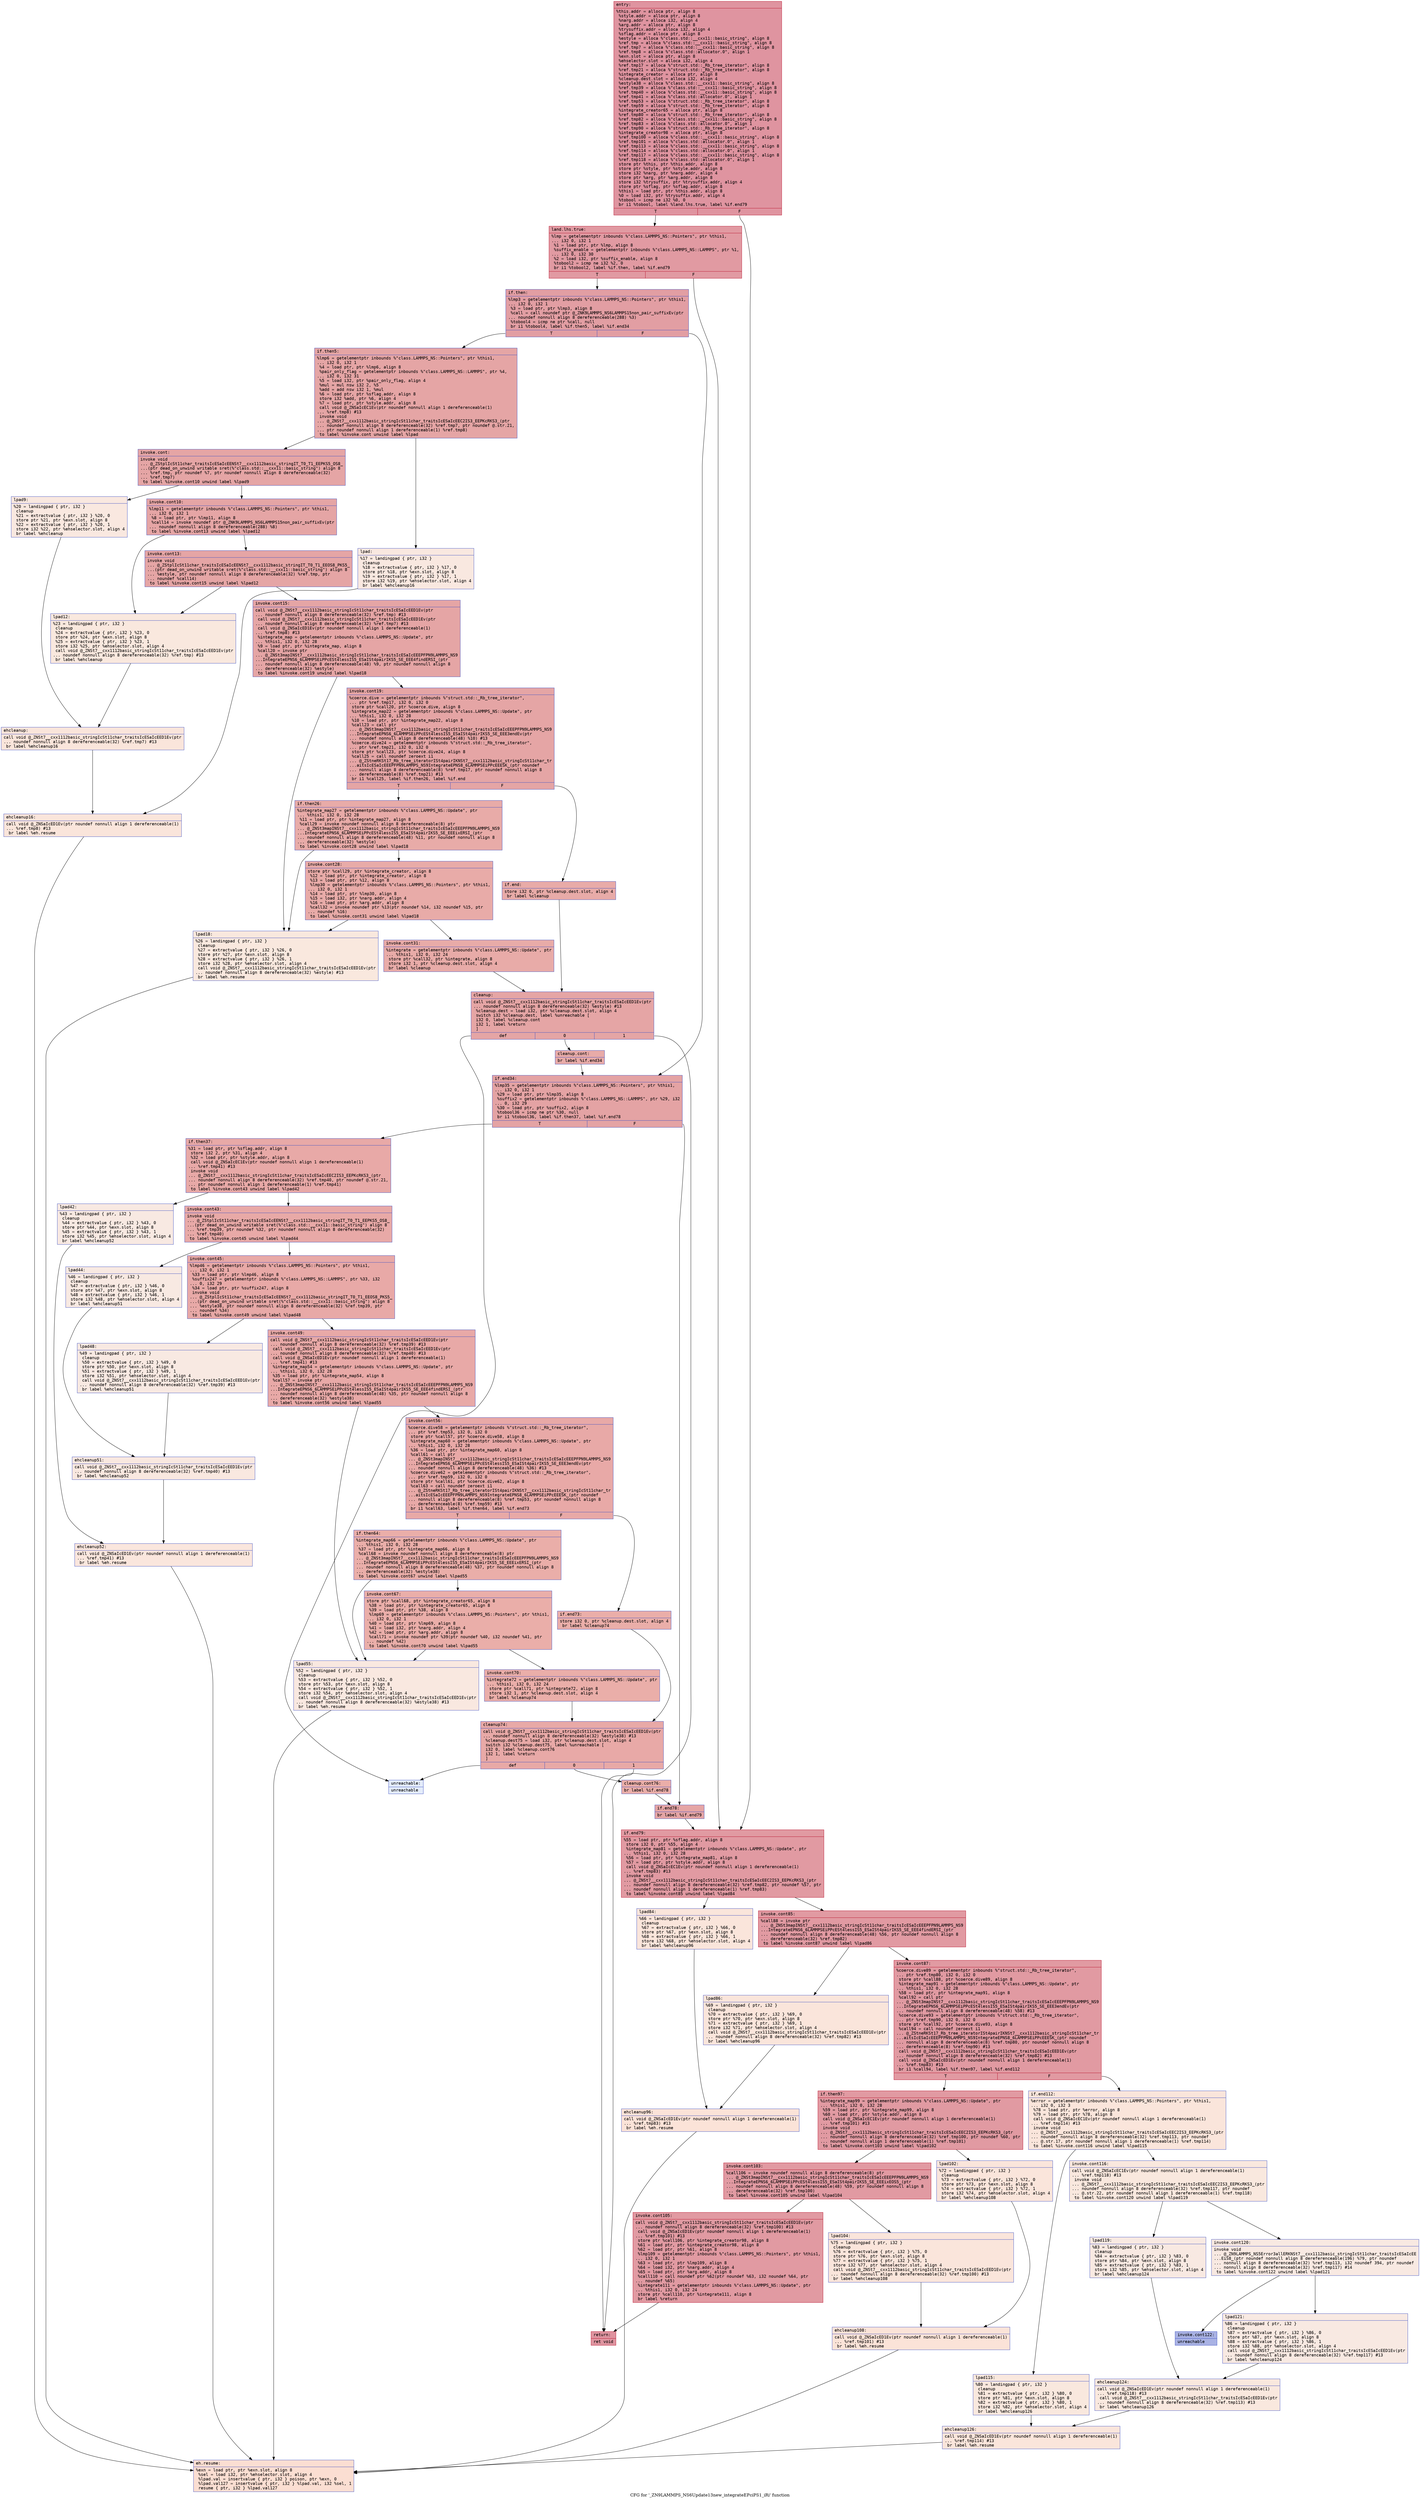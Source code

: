 digraph "CFG for '_ZN9LAMMPS_NS6Update13new_integrateEPciPS1_iRi' function" {
	label="CFG for '_ZN9LAMMPS_NS6Update13new_integrateEPciPS1_iRi' function";

	Node0x55ee2713b650 [shape=record,color="#b70d28ff", style=filled, fillcolor="#b70d2870" fontname="Courier",label="{entry:\l|  %this.addr = alloca ptr, align 8\l  %style.addr = alloca ptr, align 8\l  %narg.addr = alloca i32, align 4\l  %arg.addr = alloca ptr, align 8\l  %trysuffix.addr = alloca i32, align 4\l  %sflag.addr = alloca ptr, align 8\l  %estyle = alloca %\"class.std::__cxx11::basic_string\", align 8\l  %ref.tmp = alloca %\"class.std::__cxx11::basic_string\", align 8\l  %ref.tmp7 = alloca %\"class.std::__cxx11::basic_string\", align 8\l  %ref.tmp8 = alloca %\"class.std::allocator.0\", align 1\l  %exn.slot = alloca ptr, align 8\l  %ehselector.slot = alloca i32, align 4\l  %ref.tmp17 = alloca %\"struct.std::_Rb_tree_iterator\", align 8\l  %ref.tmp21 = alloca %\"struct.std::_Rb_tree_iterator\", align 8\l  %integrate_creator = alloca ptr, align 8\l  %cleanup.dest.slot = alloca i32, align 4\l  %estyle38 = alloca %\"class.std::__cxx11::basic_string\", align 8\l  %ref.tmp39 = alloca %\"class.std::__cxx11::basic_string\", align 8\l  %ref.tmp40 = alloca %\"class.std::__cxx11::basic_string\", align 8\l  %ref.tmp41 = alloca %\"class.std::allocator.0\", align 1\l  %ref.tmp53 = alloca %\"struct.std::_Rb_tree_iterator\", align 8\l  %ref.tmp59 = alloca %\"struct.std::_Rb_tree_iterator\", align 8\l  %integrate_creator65 = alloca ptr, align 8\l  %ref.tmp80 = alloca %\"struct.std::_Rb_tree_iterator\", align 8\l  %ref.tmp82 = alloca %\"class.std::__cxx11::basic_string\", align 8\l  %ref.tmp83 = alloca %\"class.std::allocator.0\", align 1\l  %ref.tmp90 = alloca %\"struct.std::_Rb_tree_iterator\", align 8\l  %integrate_creator98 = alloca ptr, align 8\l  %ref.tmp100 = alloca %\"class.std::__cxx11::basic_string\", align 8\l  %ref.tmp101 = alloca %\"class.std::allocator.0\", align 1\l  %ref.tmp113 = alloca %\"class.std::__cxx11::basic_string\", align 8\l  %ref.tmp114 = alloca %\"class.std::allocator.0\", align 1\l  %ref.tmp117 = alloca %\"class.std::__cxx11::basic_string\", align 8\l  %ref.tmp118 = alloca %\"class.std::allocator.0\", align 1\l  store ptr %this, ptr %this.addr, align 8\l  store ptr %style, ptr %style.addr, align 8\l  store i32 %narg, ptr %narg.addr, align 4\l  store ptr %arg, ptr %arg.addr, align 8\l  store i32 %trysuffix, ptr %trysuffix.addr, align 4\l  store ptr %sflag, ptr %sflag.addr, align 8\l  %this1 = load ptr, ptr %this.addr, align 8\l  %0 = load i32, ptr %trysuffix.addr, align 4\l  %tobool = icmp ne i32 %0, 0\l  br i1 %tobool, label %land.lhs.true, label %if.end79\l|{<s0>T|<s1>F}}"];
	Node0x55ee2713b650:s0 -> Node0x55ee2713d9e0[tooltip="entry -> land.lhs.true\nProbability 62.50%" ];
	Node0x55ee2713b650:s1 -> Node0x55ee2713da60[tooltip="entry -> if.end79\nProbability 37.50%" ];
	Node0x55ee2713d9e0 [shape=record,color="#b70d28ff", style=filled, fillcolor="#bb1b2c70" fontname="Courier",label="{land.lhs.true:\l|  %lmp = getelementptr inbounds %\"class.LAMMPS_NS::Pointers\", ptr %this1,\l... i32 0, i32 1\l  %1 = load ptr, ptr %lmp, align 8\l  %suffix_enable = getelementptr inbounds %\"class.LAMMPS_NS::LAMMPS\", ptr %1,\l... i32 0, i32 30\l  %2 = load i32, ptr %suffix_enable, align 8\l  %tobool2 = icmp ne i32 %2, 0\l  br i1 %tobool2, label %if.then, label %if.end79\l|{<s0>T|<s1>F}}"];
	Node0x55ee2713d9e0:s0 -> Node0x55ee2713df10[tooltip="land.lhs.true -> if.then\nProbability 62.50%" ];
	Node0x55ee2713d9e0:s1 -> Node0x55ee2713da60[tooltip="land.lhs.true -> if.end79\nProbability 37.50%" ];
	Node0x55ee2713df10 [shape=record,color="#3d50c3ff", style=filled, fillcolor="#be242e70" fontname="Courier",label="{if.then:\l|  %lmp3 = getelementptr inbounds %\"class.LAMMPS_NS::Pointers\", ptr %this1,\l... i32 0, i32 1\l  %3 = load ptr, ptr %lmp3, align 8\l  %call = call noundef ptr @_ZNK9LAMMPS_NS6LAMMPS15non_pair_suffixEv(ptr\l... noundef nonnull align 8 dereferenceable(288) %3)\l  %tobool4 = icmp ne ptr %call, null\l  br i1 %tobool4, label %if.then5, label %if.end34\l|{<s0>T|<s1>F}}"];
	Node0x55ee2713df10:s0 -> Node0x55ee270fe9d0[tooltip="if.then -> if.then5\nProbability 62.50%" ];
	Node0x55ee2713df10:s1 -> Node0x55ee270f4f70[tooltip="if.then -> if.end34\nProbability 37.50%" ];
	Node0x55ee270fe9d0 [shape=record,color="#3d50c3ff", style=filled, fillcolor="#c5333470" fontname="Courier",label="{if.then5:\l|  %lmp6 = getelementptr inbounds %\"class.LAMMPS_NS::Pointers\", ptr %this1,\l... i32 0, i32 1\l  %4 = load ptr, ptr %lmp6, align 8\l  %pair_only_flag = getelementptr inbounds %\"class.LAMMPS_NS::LAMMPS\", ptr %4,\l... i32 0, i32 31\l  %5 = load i32, ptr %pair_only_flag, align 4\l  %mul = mul nsw i32 2, %5\l  %add = add nsw i32 1, %mul\l  %6 = load ptr, ptr %sflag.addr, align 8\l  store i32 %add, ptr %6, align 4\l  %7 = load ptr, ptr %style.addr, align 8\l  call void @_ZNSaIcEC1Ev(ptr noundef nonnull align 1 dereferenceable(1)\l... %ref.tmp8) #13\l  invoke void\l... @_ZNSt7__cxx1112basic_stringIcSt11char_traitsIcESaIcEEC2IS3_EEPKcRKS3_(ptr\l... noundef nonnull align 8 dereferenceable(32) %ref.tmp7, ptr noundef @.str.21,\l... ptr noundef nonnull align 1 dereferenceable(1) %ref.tmp8)\l          to label %invoke.cont unwind label %lpad\l}"];
	Node0x55ee270fe9d0 -> Node0x55ee2713ee40[tooltip="if.then5 -> invoke.cont\nProbability 100.00%" ];
	Node0x55ee270fe9d0 -> Node0x55ee2713eec0[tooltip="if.then5 -> lpad\nProbability 0.00%" ];
	Node0x55ee2713ee40 [shape=record,color="#3d50c3ff", style=filled, fillcolor="#c5333470" fontname="Courier",label="{invoke.cont:\l|  invoke void\l... @_ZStplIcSt11char_traitsIcESaIcEENSt7__cxx1112basic_stringIT_T0_T1_EEPKS5_OS8_\l...(ptr dead_on_unwind writable sret(%\"class.std::__cxx11::basic_string\") align 8\l... %ref.tmp, ptr noundef %7, ptr noundef nonnull align 8 dereferenceable(32)\l... %ref.tmp7)\l          to label %invoke.cont10 unwind label %lpad9\l}"];
	Node0x55ee2713ee40 -> Node0x55ee2713edf0[tooltip="invoke.cont -> invoke.cont10\nProbability 100.00%" ];
	Node0x55ee2713ee40 -> Node0x55ee2713f1b0[tooltip="invoke.cont -> lpad9\nProbability 0.00%" ];
	Node0x55ee2713edf0 [shape=record,color="#3d50c3ff", style=filled, fillcolor="#c5333470" fontname="Courier",label="{invoke.cont10:\l|  %lmp11 = getelementptr inbounds %\"class.LAMMPS_NS::Pointers\", ptr %this1,\l... i32 0, i32 1\l  %8 = load ptr, ptr %lmp11, align 8\l  %call14 = invoke noundef ptr @_ZNK9LAMMPS_NS6LAMMPS15non_pair_suffixEv(ptr\l... noundef nonnull align 8 dereferenceable(288) %8)\l          to label %invoke.cont13 unwind label %lpad12\l}"];
	Node0x55ee2713edf0 -> Node0x55ee2713f6a0[tooltip="invoke.cont10 -> invoke.cont13\nProbability 100.00%" ];
	Node0x55ee2713edf0 -> Node0x55ee2713f6f0[tooltip="invoke.cont10 -> lpad12\nProbability 0.00%" ];
	Node0x55ee2713f6a0 [shape=record,color="#3d50c3ff", style=filled, fillcolor="#c5333470" fontname="Courier",label="{invoke.cont13:\l|  invoke void\l... @_ZStplIcSt11char_traitsIcESaIcEENSt7__cxx1112basic_stringIT_T0_T1_EEOS8_PKS5_\l...(ptr dead_on_unwind writable sret(%\"class.std::__cxx11::basic_string\") align 8\l... %estyle, ptr noundef nonnull align 8 dereferenceable(32) %ref.tmp, ptr\l... noundef %call14)\l          to label %invoke.cont15 unwind label %lpad12\l}"];
	Node0x55ee2713f6a0 -> Node0x55ee2713f7b0[tooltip="invoke.cont13 -> invoke.cont15\nProbability 100.00%" ];
	Node0x55ee2713f6a0 -> Node0x55ee2713f6f0[tooltip="invoke.cont13 -> lpad12\nProbability 0.00%" ];
	Node0x55ee2713f7b0 [shape=record,color="#3d50c3ff", style=filled, fillcolor="#c5333470" fontname="Courier",label="{invoke.cont15:\l|  call void @_ZNSt7__cxx1112basic_stringIcSt11char_traitsIcESaIcEED1Ev(ptr\l... noundef nonnull align 8 dereferenceable(32) %ref.tmp) #13\l  call void @_ZNSt7__cxx1112basic_stringIcSt11char_traitsIcESaIcEED1Ev(ptr\l... noundef nonnull align 8 dereferenceable(32) %ref.tmp7) #13\l  call void @_ZNSaIcED1Ev(ptr noundef nonnull align 1 dereferenceable(1)\l... %ref.tmp8) #13\l  %integrate_map = getelementptr inbounds %\"class.LAMMPS_NS::Update\", ptr\l... %this1, i32 0, i32 28\l  %9 = load ptr, ptr %integrate_map, align 8\l  %call20 = invoke ptr\l... @_ZNSt3mapINSt7__cxx1112basic_stringIcSt11char_traitsIcESaIcEEEPFPN9LAMMPS_NS9\l...IntegrateEPNS6_6LAMMPSEiPPcESt4lessIS5_ESaISt4pairIKS5_SE_EEE4findERSI_(ptr\l... noundef nonnull align 8 dereferenceable(48) %9, ptr noundef nonnull align 8\l... dereferenceable(32) %estyle)\l          to label %invoke.cont19 unwind label %lpad18\l}"];
	Node0x55ee2713f7b0 -> Node0x55ee271400a0[tooltip="invoke.cont15 -> invoke.cont19\nProbability 100.00%" ];
	Node0x55ee2713f7b0 -> Node0x55ee27140120[tooltip="invoke.cont15 -> lpad18\nProbability 0.00%" ];
	Node0x55ee271400a0 [shape=record,color="#3d50c3ff", style=filled, fillcolor="#c5333470" fontname="Courier",label="{invoke.cont19:\l|  %coerce.dive = getelementptr inbounds %\"struct.std::_Rb_tree_iterator\",\l... ptr %ref.tmp17, i32 0, i32 0\l  store ptr %call20, ptr %coerce.dive, align 8\l  %integrate_map22 = getelementptr inbounds %\"class.LAMMPS_NS::Update\", ptr\l... %this1, i32 0, i32 28\l  %10 = load ptr, ptr %integrate_map22, align 8\l  %call23 = call ptr\l... @_ZNSt3mapINSt7__cxx1112basic_stringIcSt11char_traitsIcESaIcEEEPFPN9LAMMPS_NS9\l...IntegrateEPNS6_6LAMMPSEiPPcESt4lessIS5_ESaISt4pairIKS5_SE_EEE3endEv(ptr\l... noundef nonnull align 8 dereferenceable(48) %10) #13\l  %coerce.dive24 = getelementptr inbounds %\"struct.std::_Rb_tree_iterator\",\l... ptr %ref.tmp21, i32 0, i32 0\l  store ptr %call23, ptr %coerce.dive24, align 8\l  %call25 = call noundef zeroext i1\l... @_ZStneRKSt17_Rb_tree_iteratorISt4pairIKNSt7__cxx1112basic_stringIcSt11char_tr\l...aitsIcESaIcEEEPFPN9LAMMPS_NS9IntegrateEPNS8_6LAMMPSEiPPcEEESK_(ptr noundef\l... nonnull align 8 dereferenceable(8) %ref.tmp17, ptr noundef nonnull align 8\l... dereferenceable(8) %ref.tmp21) #13\l  br i1 %call25, label %if.then26, label %if.end\l|{<s0>T|<s1>F}}"];
	Node0x55ee271400a0:s0 -> Node0x55ee27140cb0[tooltip="invoke.cont19 -> if.then26\nProbability 50.00%" ];
	Node0x55ee271400a0:s1 -> Node0x55ee27140d90[tooltip="invoke.cont19 -> if.end\nProbability 50.00%" ];
	Node0x55ee27140cb0 [shape=record,color="#3d50c3ff", style=filled, fillcolor="#cc403a70" fontname="Courier",label="{if.then26:\l|  %integrate_map27 = getelementptr inbounds %\"class.LAMMPS_NS::Update\", ptr\l... %this1, i32 0, i32 28\l  %11 = load ptr, ptr %integrate_map27, align 8\l  %call29 = invoke noundef nonnull align 8 dereferenceable(8) ptr\l... @_ZNSt3mapINSt7__cxx1112basic_stringIcSt11char_traitsIcESaIcEEEPFPN9LAMMPS_NS9\l...IntegrateEPNS6_6LAMMPSEiPPcESt4lessIS5_ESaISt4pairIKS5_SE_EEEixERSI_(ptr\l... noundef nonnull align 8 dereferenceable(48) %11, ptr noundef nonnull align 8\l... dereferenceable(32) %estyle)\l          to label %invoke.cont28 unwind label %lpad18\l}"];
	Node0x55ee27140cb0 -> Node0x55ee27141090[tooltip="if.then26 -> invoke.cont28\nProbability 100.00%" ];
	Node0x55ee27140cb0 -> Node0x55ee27140120[tooltip="if.then26 -> lpad18\nProbability 0.00%" ];
	Node0x55ee27141090 [shape=record,color="#3d50c3ff", style=filled, fillcolor="#cc403a70" fontname="Courier",label="{invoke.cont28:\l|  store ptr %call29, ptr %integrate_creator, align 8\l  %12 = load ptr, ptr %integrate_creator, align 8\l  %13 = load ptr, ptr %12, align 8\l  %lmp30 = getelementptr inbounds %\"class.LAMMPS_NS::Pointers\", ptr %this1,\l... i32 0, i32 1\l  %14 = load ptr, ptr %lmp30, align 8\l  %15 = load i32, ptr %narg.addr, align 4\l  %16 = load ptr, ptr %arg.addr, align 8\l  %call32 = invoke noundef ptr %13(ptr noundef %14, i32 noundef %15, ptr\l... noundef %16)\l          to label %invoke.cont31 unwind label %lpad18\l}"];
	Node0x55ee27141090 -> Node0x55ee27141790[tooltip="invoke.cont28 -> invoke.cont31\nProbability 100.00%" ];
	Node0x55ee27141090 -> Node0x55ee27140120[tooltip="invoke.cont28 -> lpad18\nProbability 0.00%" ];
	Node0x55ee27141790 [shape=record,color="#3d50c3ff", style=filled, fillcolor="#cc403a70" fontname="Courier",label="{invoke.cont31:\l|  %integrate = getelementptr inbounds %\"class.LAMMPS_NS::Update\", ptr\l... %this1, i32 0, i32 24\l  store ptr %call32, ptr %integrate, align 8\l  store i32 1, ptr %cleanup.dest.slot, align 4\l  br label %cleanup\l}"];
	Node0x55ee27141790 -> Node0x55ee27141bf0[tooltip="invoke.cont31 -> cleanup\nProbability 100.00%" ];
	Node0x55ee2713eec0 [shape=record,color="#3d50c3ff", style=filled, fillcolor="#f1ccb870" fontname="Courier",label="{lpad:\l|  %17 = landingpad \{ ptr, i32 \}\l          cleanup\l  %18 = extractvalue \{ ptr, i32 \} %17, 0\l  store ptr %18, ptr %exn.slot, align 8\l  %19 = extractvalue \{ ptr, i32 \} %17, 1\l  store i32 %19, ptr %ehselector.slot, align 4\l  br label %ehcleanup16\l}"];
	Node0x55ee2713eec0 -> Node0x55ee27141f30[tooltip="lpad -> ehcleanup16\nProbability 100.00%" ];
	Node0x55ee2713f1b0 [shape=record,color="#3d50c3ff", style=filled, fillcolor="#f1ccb870" fontname="Courier",label="{lpad9:\l|  %20 = landingpad \{ ptr, i32 \}\l          cleanup\l  %21 = extractvalue \{ ptr, i32 \} %20, 0\l  store ptr %21, ptr %exn.slot, align 8\l  %22 = extractvalue \{ ptr, i32 \} %20, 1\l  store i32 %22, ptr %ehselector.slot, align 4\l  br label %ehcleanup\l}"];
	Node0x55ee2713f1b0 -> Node0x55ee271422d0[tooltip="lpad9 -> ehcleanup\nProbability 100.00%" ];
	Node0x55ee2713f6f0 [shape=record,color="#3d50c3ff", style=filled, fillcolor="#f2cab570" fontname="Courier",label="{lpad12:\l|  %23 = landingpad \{ ptr, i32 \}\l          cleanup\l  %24 = extractvalue \{ ptr, i32 \} %23, 0\l  store ptr %24, ptr %exn.slot, align 8\l  %25 = extractvalue \{ ptr, i32 \} %23, 1\l  store i32 %25, ptr %ehselector.slot, align 4\l  call void @_ZNSt7__cxx1112basic_stringIcSt11char_traitsIcESaIcEED1Ev(ptr\l... noundef nonnull align 8 dereferenceable(32) %ref.tmp) #13\l  br label %ehcleanup\l}"];
	Node0x55ee2713f6f0 -> Node0x55ee271422d0[tooltip="lpad12 -> ehcleanup\nProbability 100.00%" ];
	Node0x55ee271422d0 [shape=record,color="#3d50c3ff", style=filled, fillcolor="#f4c5ad70" fontname="Courier",label="{ehcleanup:\l|  call void @_ZNSt7__cxx1112basic_stringIcSt11char_traitsIcESaIcEED1Ev(ptr\l... noundef nonnull align 8 dereferenceable(32) %ref.tmp7) #13\l  br label %ehcleanup16\l}"];
	Node0x55ee271422d0 -> Node0x55ee27141f30[tooltip="ehcleanup -> ehcleanup16\nProbability 100.00%" ];
	Node0x55ee27141f30 [shape=record,color="#3d50c3ff", style=filled, fillcolor="#f4c5ad70" fontname="Courier",label="{ehcleanup16:\l|  call void @_ZNSaIcED1Ev(ptr noundef nonnull align 1 dereferenceable(1)\l... %ref.tmp8) #13\l  br label %eh.resume\l}"];
	Node0x55ee27141f30 -> Node0x55ee27142ad0[tooltip="ehcleanup16 -> eh.resume\nProbability 100.00%" ];
	Node0x55ee27140120 [shape=record,color="#3d50c3ff", style=filled, fillcolor="#f2cab570" fontname="Courier",label="{lpad18:\l|  %26 = landingpad \{ ptr, i32 \}\l          cleanup\l  %27 = extractvalue \{ ptr, i32 \} %26, 0\l  store ptr %27, ptr %exn.slot, align 8\l  %28 = extractvalue \{ ptr, i32 \} %26, 1\l  store i32 %28, ptr %ehselector.slot, align 4\l  call void @_ZNSt7__cxx1112basic_stringIcSt11char_traitsIcESaIcEED1Ev(ptr\l... noundef nonnull align 8 dereferenceable(32) %estyle) #13\l  br label %eh.resume\l}"];
	Node0x55ee27140120 -> Node0x55ee27142ad0[tooltip="lpad18 -> eh.resume\nProbability 100.00%" ];
	Node0x55ee27140d90 [shape=record,color="#3d50c3ff", style=filled, fillcolor="#cc403a70" fontname="Courier",label="{if.end:\l|  store i32 0, ptr %cleanup.dest.slot, align 4\l  br label %cleanup\l}"];
	Node0x55ee27140d90 -> Node0x55ee27141bf0[tooltip="if.end -> cleanup\nProbability 100.00%" ];
	Node0x55ee27141bf0 [shape=record,color="#3d50c3ff", style=filled, fillcolor="#c5333470" fontname="Courier",label="{cleanup:\l|  call void @_ZNSt7__cxx1112basic_stringIcSt11char_traitsIcESaIcEED1Ev(ptr\l... noundef nonnull align 8 dereferenceable(32) %estyle) #13\l  %cleanup.dest = load i32, ptr %cleanup.dest.slot, align 4\l  switch i32 %cleanup.dest, label %unreachable [\l    i32 0, label %cleanup.cont\l    i32 1, label %return\l  ]\l|{<s0>def|<s1>0|<s2>1}}"];
	Node0x55ee27141bf0:s0 -> Node0x55ee27142e20[tooltip="cleanup -> unreachable\nProbability 0.00%" ];
	Node0x55ee27141bf0:s1 -> Node0x55ee271432e0[tooltip="cleanup -> cleanup.cont\nProbability 50.00%" ];
	Node0x55ee27141bf0:s2 -> Node0x55ee27143360[tooltip="cleanup -> return\nProbability 50.00%" ];
	Node0x55ee271432e0 [shape=record,color="#3d50c3ff", style=filled, fillcolor="#cc403a70" fontname="Courier",label="{cleanup.cont:\l|  br label %if.end34\l}"];
	Node0x55ee271432e0 -> Node0x55ee270f4f70[tooltip="cleanup.cont -> if.end34\nProbability 100.00%" ];
	Node0x55ee270f4f70 [shape=record,color="#3d50c3ff", style=filled, fillcolor="#c32e3170" fontname="Courier",label="{if.end34:\l|  %lmp35 = getelementptr inbounds %\"class.LAMMPS_NS::Pointers\", ptr %this1,\l... i32 0, i32 1\l  %29 = load ptr, ptr %lmp35, align 8\l  %suffix2 = getelementptr inbounds %\"class.LAMMPS_NS::LAMMPS\", ptr %29, i32\l... 0, i32 29\l  %30 = load ptr, ptr %suffix2, align 8\l  %tobool36 = icmp ne ptr %30, null\l  br i1 %tobool36, label %if.then37, label %if.end78\l|{<s0>T|<s1>F}}"];
	Node0x55ee270f4f70:s0 -> Node0x55ee27143800[tooltip="if.end34 -> if.then37\nProbability 62.50%" ];
	Node0x55ee270f4f70:s1 -> Node0x55ee2713df80[tooltip="if.end34 -> if.end78\nProbability 37.50%" ];
	Node0x55ee27143800 [shape=record,color="#3d50c3ff", style=filled, fillcolor="#ca3b3770" fontname="Courier",label="{if.then37:\l|  %31 = load ptr, ptr %sflag.addr, align 8\l  store i32 2, ptr %31, align 4\l  %32 = load ptr, ptr %style.addr, align 8\l  call void @_ZNSaIcEC1Ev(ptr noundef nonnull align 1 dereferenceable(1)\l... %ref.tmp41) #13\l  invoke void\l... @_ZNSt7__cxx1112basic_stringIcSt11char_traitsIcESaIcEEC2IS3_EEPKcRKS3_(ptr\l... noundef nonnull align 8 dereferenceable(32) %ref.tmp40, ptr noundef @.str.21,\l... ptr noundef nonnull align 1 dereferenceable(1) %ref.tmp41)\l          to label %invoke.cont43 unwind label %lpad42\l}"];
	Node0x55ee27143800 -> Node0x55ee2713e3d0[tooltip="if.then37 -> invoke.cont43\nProbability 100.00%" ];
	Node0x55ee27143800 -> Node0x55ee2713e450[tooltip="if.then37 -> lpad42\nProbability 0.00%" ];
	Node0x55ee2713e3d0 [shape=record,color="#3d50c3ff", style=filled, fillcolor="#ca3b3770" fontname="Courier",label="{invoke.cont43:\l|  invoke void\l... @_ZStplIcSt11char_traitsIcESaIcEENSt7__cxx1112basic_stringIT_T0_T1_EEPKS5_OS8_\l...(ptr dead_on_unwind writable sret(%\"class.std::__cxx11::basic_string\") align 8\l... %ref.tmp39, ptr noundef %32, ptr noundef nonnull align 8 dereferenceable(32)\l... %ref.tmp40)\l          to label %invoke.cont45 unwind label %lpad44\l}"];
	Node0x55ee2713e3d0 -> Node0x55ee2713e380[tooltip="invoke.cont43 -> invoke.cont45\nProbability 100.00%" ];
	Node0x55ee2713e3d0 -> Node0x55ee27144670[tooltip="invoke.cont43 -> lpad44\nProbability 0.00%" ];
	Node0x55ee2713e380 [shape=record,color="#3d50c3ff", style=filled, fillcolor="#ca3b3770" fontname="Courier",label="{invoke.cont45:\l|  %lmp46 = getelementptr inbounds %\"class.LAMMPS_NS::Pointers\", ptr %this1,\l... i32 0, i32 1\l  %33 = load ptr, ptr %lmp46, align 8\l  %suffix247 = getelementptr inbounds %\"class.LAMMPS_NS::LAMMPS\", ptr %33, i32\l... 0, i32 29\l  %34 = load ptr, ptr %suffix247, align 8\l  invoke void\l... @_ZStplIcSt11char_traitsIcESaIcEENSt7__cxx1112basic_stringIT_T0_T1_EEOS8_PKS5_\l...(ptr dead_on_unwind writable sret(%\"class.std::__cxx11::basic_string\") align 8\l... %estyle38, ptr noundef nonnull align 8 dereferenceable(32) %ref.tmp39, ptr\l... noundef %34)\l          to label %invoke.cont49 unwind label %lpad48\l}"];
	Node0x55ee2713e380 -> Node0x55ee27144ba0[tooltip="invoke.cont45 -> invoke.cont49\nProbability 100.00%" ];
	Node0x55ee2713e380 -> Node0x55ee27144bf0[tooltip="invoke.cont45 -> lpad48\nProbability 0.00%" ];
	Node0x55ee27144ba0 [shape=record,color="#3d50c3ff", style=filled, fillcolor="#ca3b3770" fontname="Courier",label="{invoke.cont49:\l|  call void @_ZNSt7__cxx1112basic_stringIcSt11char_traitsIcESaIcEED1Ev(ptr\l... noundef nonnull align 8 dereferenceable(32) %ref.tmp39) #13\l  call void @_ZNSt7__cxx1112basic_stringIcSt11char_traitsIcESaIcEED1Ev(ptr\l... noundef nonnull align 8 dereferenceable(32) %ref.tmp40) #13\l  call void @_ZNSaIcED1Ev(ptr noundef nonnull align 1 dereferenceable(1)\l... %ref.tmp41) #13\l  %integrate_map54 = getelementptr inbounds %\"class.LAMMPS_NS::Update\", ptr\l... %this1, i32 0, i32 28\l  %35 = load ptr, ptr %integrate_map54, align 8\l  %call57 = invoke ptr\l... @_ZNSt3mapINSt7__cxx1112basic_stringIcSt11char_traitsIcESaIcEEEPFPN9LAMMPS_NS9\l...IntegrateEPNS6_6LAMMPSEiPPcESt4lessIS5_ESaISt4pairIKS5_SE_EEE4findERSI_(ptr\l... noundef nonnull align 8 dereferenceable(48) %35, ptr noundef nonnull align 8\l... dereferenceable(32) %estyle38)\l          to label %invoke.cont56 unwind label %lpad55\l}"];
	Node0x55ee27144ba0 -> Node0x55ee271453c0[tooltip="invoke.cont49 -> invoke.cont56\nProbability 100.00%" ];
	Node0x55ee27144ba0 -> Node0x55ee27145410[tooltip="invoke.cont49 -> lpad55\nProbability 0.00%" ];
	Node0x55ee271453c0 [shape=record,color="#3d50c3ff", style=filled, fillcolor="#ca3b3770" fontname="Courier",label="{invoke.cont56:\l|  %coerce.dive58 = getelementptr inbounds %\"struct.std::_Rb_tree_iterator\",\l... ptr %ref.tmp53, i32 0, i32 0\l  store ptr %call57, ptr %coerce.dive58, align 8\l  %integrate_map60 = getelementptr inbounds %\"class.LAMMPS_NS::Update\", ptr\l... %this1, i32 0, i32 28\l  %36 = load ptr, ptr %integrate_map60, align 8\l  %call61 = call ptr\l... @_ZNSt3mapINSt7__cxx1112basic_stringIcSt11char_traitsIcESaIcEEEPFPN9LAMMPS_NS9\l...IntegrateEPNS6_6LAMMPSEiPPcESt4lessIS5_ESaISt4pairIKS5_SE_EEE3endEv(ptr\l... noundef nonnull align 8 dereferenceable(48) %36) #13\l  %coerce.dive62 = getelementptr inbounds %\"struct.std::_Rb_tree_iterator\",\l... ptr %ref.tmp59, i32 0, i32 0\l  store ptr %call61, ptr %coerce.dive62, align 8\l  %call63 = call noundef zeroext i1\l... @_ZStneRKSt17_Rb_tree_iteratorISt4pairIKNSt7__cxx1112basic_stringIcSt11char_tr\l...aitsIcESaIcEEEPFPN9LAMMPS_NS9IntegrateEPNS8_6LAMMPSEiPPcEEESK_(ptr noundef\l... nonnull align 8 dereferenceable(8) %ref.tmp53, ptr noundef nonnull align 8\l... dereferenceable(8) %ref.tmp59) #13\l  br i1 %call63, label %if.then64, label %if.end73\l|{<s0>T|<s1>F}}"];
	Node0x55ee271453c0:s0 -> Node0x55ee27145da0[tooltip="invoke.cont56 -> if.then64\nProbability 50.00%" ];
	Node0x55ee271453c0:s1 -> Node0x55ee27145e20[tooltip="invoke.cont56 -> if.end73\nProbability 50.00%" ];
	Node0x55ee27145da0 [shape=record,color="#3d50c3ff", style=filled, fillcolor="#d0473d70" fontname="Courier",label="{if.then64:\l|  %integrate_map66 = getelementptr inbounds %\"class.LAMMPS_NS::Update\", ptr\l... %this1, i32 0, i32 28\l  %37 = load ptr, ptr %integrate_map66, align 8\l  %call68 = invoke noundef nonnull align 8 dereferenceable(8) ptr\l... @_ZNSt3mapINSt7__cxx1112basic_stringIcSt11char_traitsIcESaIcEEEPFPN9LAMMPS_NS9\l...IntegrateEPNS6_6LAMMPSEiPPcESt4lessIS5_ESaISt4pairIKS5_SE_EEEixERSI_(ptr\l... noundef nonnull align 8 dereferenceable(48) %37, ptr noundef nonnull align 8\l... dereferenceable(32) %estyle38)\l          to label %invoke.cont67 unwind label %lpad55\l}"];
	Node0x55ee27145da0 -> Node0x55ee271460f0[tooltip="if.then64 -> invoke.cont67\nProbability 100.00%" ];
	Node0x55ee27145da0 -> Node0x55ee27145410[tooltip="if.then64 -> lpad55\nProbability 0.00%" ];
	Node0x55ee271460f0 [shape=record,color="#3d50c3ff", style=filled, fillcolor="#d0473d70" fontname="Courier",label="{invoke.cont67:\l|  store ptr %call68, ptr %integrate_creator65, align 8\l  %38 = load ptr, ptr %integrate_creator65, align 8\l  %39 = load ptr, ptr %38, align 8\l  %lmp69 = getelementptr inbounds %\"class.LAMMPS_NS::Pointers\", ptr %this1,\l... i32 0, i32 1\l  %40 = load ptr, ptr %lmp69, align 8\l  %41 = load i32, ptr %narg.addr, align 4\l  %42 = load ptr, ptr %arg.addr, align 8\l  %call71 = invoke noundef ptr %39(ptr noundef %40, i32 noundef %41, ptr\l... noundef %42)\l          to label %invoke.cont70 unwind label %lpad55\l}"];
	Node0x55ee271460f0 -> Node0x55ee27146650[tooltip="invoke.cont67 -> invoke.cont70\nProbability 100.00%" ];
	Node0x55ee271460f0 -> Node0x55ee27145410[tooltip="invoke.cont67 -> lpad55\nProbability 0.00%" ];
	Node0x55ee27146650 [shape=record,color="#3d50c3ff", style=filled, fillcolor="#d0473d70" fontname="Courier",label="{invoke.cont70:\l|  %integrate72 = getelementptr inbounds %\"class.LAMMPS_NS::Update\", ptr\l... %this1, i32 0, i32 24\l  store ptr %call71, ptr %integrate72, align 8\l  store i32 1, ptr %cleanup.dest.slot, align 4\l  br label %cleanup74\l}"];
	Node0x55ee27146650 -> Node0x55ee27146a10[tooltip="invoke.cont70 -> cleanup74\nProbability 100.00%" ];
	Node0x55ee2713e450 [shape=record,color="#3d50c3ff", style=filled, fillcolor="#efcebd70" fontname="Courier",label="{lpad42:\l|  %43 = landingpad \{ ptr, i32 \}\l          cleanup\l  %44 = extractvalue \{ ptr, i32 \} %43, 0\l  store ptr %44, ptr %exn.slot, align 8\l  %45 = extractvalue \{ ptr, i32 \} %43, 1\l  store i32 %45, ptr %ehselector.slot, align 4\l  br label %ehcleanup52\l}"];
	Node0x55ee2713e450 -> Node0x55ee27146d30[tooltip="lpad42 -> ehcleanup52\nProbability 100.00%" ];
	Node0x55ee27144670 [shape=record,color="#3d50c3ff", style=filled, fillcolor="#efcebd70" fontname="Courier",label="{lpad44:\l|  %46 = landingpad \{ ptr, i32 \}\l          cleanup\l  %47 = extractvalue \{ ptr, i32 \} %46, 0\l  store ptr %47, ptr %exn.slot, align 8\l  %48 = extractvalue \{ ptr, i32 \} %46, 1\l  store i32 %48, ptr %ehselector.slot, align 4\l  br label %ehcleanup51\l}"];
	Node0x55ee27144670 -> Node0x55ee27147910[tooltip="lpad44 -> ehcleanup51\nProbability 100.00%" ];
	Node0x55ee27144bf0 [shape=record,color="#3d50c3ff", style=filled, fillcolor="#efcebd70" fontname="Courier",label="{lpad48:\l|  %49 = landingpad \{ ptr, i32 \}\l          cleanup\l  %50 = extractvalue \{ ptr, i32 \} %49, 0\l  store ptr %50, ptr %exn.slot, align 8\l  %51 = extractvalue \{ ptr, i32 \} %49, 1\l  store i32 %51, ptr %ehselector.slot, align 4\l  call void @_ZNSt7__cxx1112basic_stringIcSt11char_traitsIcESaIcEED1Ev(ptr\l... noundef nonnull align 8 dereferenceable(32) %ref.tmp39) #13\l  br label %ehcleanup51\l}"];
	Node0x55ee27144bf0 -> Node0x55ee27147910[tooltip="lpad48 -> ehcleanup51\nProbability 100.00%" ];
	Node0x55ee27147910 [shape=record,color="#3d50c3ff", style=filled, fillcolor="#f1ccb870" fontname="Courier",label="{ehcleanup51:\l|  call void @_ZNSt7__cxx1112basic_stringIcSt11char_traitsIcESaIcEED1Ev(ptr\l... noundef nonnull align 8 dereferenceable(32) %ref.tmp40) #13\l  br label %ehcleanup52\l}"];
	Node0x55ee27147910 -> Node0x55ee27146d30[tooltip="ehcleanup51 -> ehcleanup52\nProbability 100.00%" ];
	Node0x55ee27146d30 [shape=record,color="#3d50c3ff", style=filled, fillcolor="#f3c7b170" fontname="Courier",label="{ehcleanup52:\l|  call void @_ZNSaIcED1Ev(ptr noundef nonnull align 1 dereferenceable(1)\l... %ref.tmp41) #13\l  br label %eh.resume\l}"];
	Node0x55ee27146d30 -> Node0x55ee27142ad0[tooltip="ehcleanup52 -> eh.resume\nProbability 100.00%" ];
	Node0x55ee27145410 [shape=record,color="#3d50c3ff", style=filled, fillcolor="#f1ccb870" fontname="Courier",label="{lpad55:\l|  %52 = landingpad \{ ptr, i32 \}\l          cleanup\l  %53 = extractvalue \{ ptr, i32 \} %52, 0\l  store ptr %53, ptr %exn.slot, align 8\l  %54 = extractvalue \{ ptr, i32 \} %52, 1\l  store i32 %54, ptr %ehselector.slot, align 4\l  call void @_ZNSt7__cxx1112basic_stringIcSt11char_traitsIcESaIcEED1Ev(ptr\l... noundef nonnull align 8 dereferenceable(32) %estyle38) #13\l  br label %eh.resume\l}"];
	Node0x55ee27145410 -> Node0x55ee27142ad0[tooltip="lpad55 -> eh.resume\nProbability 100.00%" ];
	Node0x55ee27145e20 [shape=record,color="#3d50c3ff", style=filled, fillcolor="#d0473d70" fontname="Courier",label="{if.end73:\l|  store i32 0, ptr %cleanup.dest.slot, align 4\l  br label %cleanup74\l}"];
	Node0x55ee27145e20 -> Node0x55ee27146a10[tooltip="if.end73 -> cleanup74\nProbability 100.00%" ];
	Node0x55ee27146a10 [shape=record,color="#3d50c3ff", style=filled, fillcolor="#ca3b3770" fontname="Courier",label="{cleanup74:\l|  call void @_ZNSt7__cxx1112basic_stringIcSt11char_traitsIcESaIcEED1Ev(ptr\l... noundef nonnull align 8 dereferenceable(32) %estyle38) #13\l  %cleanup.dest75 = load i32, ptr %cleanup.dest.slot, align 4\l  switch i32 %cleanup.dest75, label %unreachable [\l    i32 0, label %cleanup.cont76\l    i32 1, label %return\l  ]\l|{<s0>def|<s1>0|<s2>1}}"];
	Node0x55ee27146a10:s0 -> Node0x55ee27142e20[tooltip="cleanup74 -> unreachable\nProbability 0.00%" ];
	Node0x55ee27146a10:s1 -> Node0x55ee271483e0[tooltip="cleanup74 -> cleanup.cont76\nProbability 50.00%" ];
	Node0x55ee27146a10:s2 -> Node0x55ee27143360[tooltip="cleanup74 -> return\nProbability 50.00%" ];
	Node0x55ee271483e0 [shape=record,color="#3d50c3ff", style=filled, fillcolor="#d0473d70" fontname="Courier",label="{cleanup.cont76:\l|  br label %if.end78\l}"];
	Node0x55ee271483e0 -> Node0x55ee2713df80[tooltip="cleanup.cont76 -> if.end78\nProbability 100.00%" ];
	Node0x55ee2713df80 [shape=record,color="#3d50c3ff", style=filled, fillcolor="#c5333470" fontname="Courier",label="{if.end78:\l|  br label %if.end79\l}"];
	Node0x55ee2713df80 -> Node0x55ee2713da60[tooltip="if.end78 -> if.end79\nProbability 100.00%" ];
	Node0x55ee2713da60 [shape=record,color="#b70d28ff", style=filled, fillcolor="#bb1b2c70" fontname="Courier",label="{if.end79:\l|  %55 = load ptr, ptr %sflag.addr, align 8\l  store i32 0, ptr %55, align 4\l  %integrate_map81 = getelementptr inbounds %\"class.LAMMPS_NS::Update\", ptr\l... %this1, i32 0, i32 28\l  %56 = load ptr, ptr %integrate_map81, align 8\l  %57 = load ptr, ptr %style.addr, align 8\l  call void @_ZNSaIcEC1Ev(ptr noundef nonnull align 1 dereferenceable(1)\l... %ref.tmp83) #13\l  invoke void\l... @_ZNSt7__cxx1112basic_stringIcSt11char_traitsIcESaIcEEC2IS3_EEPKcRKS3_(ptr\l... noundef nonnull align 8 dereferenceable(32) %ref.tmp82, ptr noundef %57, ptr\l... noundef nonnull align 1 dereferenceable(1) %ref.tmp83)\l          to label %invoke.cont85 unwind label %lpad84\l}"];
	Node0x55ee2713da60 -> Node0x55ee27148ef0[tooltip="if.end79 -> invoke.cont85\nProbability 100.00%" ];
	Node0x55ee2713da60 -> Node0x55ee27148f40[tooltip="if.end79 -> lpad84\nProbability 0.00%" ];
	Node0x55ee27148ef0 [shape=record,color="#b70d28ff", style=filled, fillcolor="#bb1b2c70" fontname="Courier",label="{invoke.cont85:\l|  %call88 = invoke ptr\l... @_ZNSt3mapINSt7__cxx1112basic_stringIcSt11char_traitsIcESaIcEEEPFPN9LAMMPS_NS9\l...IntegrateEPNS6_6LAMMPSEiPPcESt4lessIS5_ESaISt4pairIKS5_SE_EEE4findERSI_(ptr\l... noundef nonnull align 8 dereferenceable(48) %56, ptr noundef nonnull align 8\l... dereferenceable(32) %ref.tmp82)\l          to label %invoke.cont87 unwind label %lpad86\l}"];
	Node0x55ee27148ef0 -> Node0x55ee27148ea0[tooltip="invoke.cont85 -> invoke.cont87\nProbability 100.00%" ];
	Node0x55ee27148ef0 -> Node0x55ee27149210[tooltip="invoke.cont85 -> lpad86\nProbability 0.00%" ];
	Node0x55ee27148ea0 [shape=record,color="#b70d28ff", style=filled, fillcolor="#bb1b2c70" fontname="Courier",label="{invoke.cont87:\l|  %coerce.dive89 = getelementptr inbounds %\"struct.std::_Rb_tree_iterator\",\l... ptr %ref.tmp80, i32 0, i32 0\l  store ptr %call88, ptr %coerce.dive89, align 8\l  %integrate_map91 = getelementptr inbounds %\"class.LAMMPS_NS::Update\", ptr\l... %this1, i32 0, i32 28\l  %58 = load ptr, ptr %integrate_map91, align 8\l  %call92 = call ptr\l... @_ZNSt3mapINSt7__cxx1112basic_stringIcSt11char_traitsIcESaIcEEEPFPN9LAMMPS_NS9\l...IntegrateEPNS6_6LAMMPSEiPPcESt4lessIS5_ESaISt4pairIKS5_SE_EEE3endEv(ptr\l... noundef nonnull align 8 dereferenceable(48) %58) #13\l  %coerce.dive93 = getelementptr inbounds %\"struct.std::_Rb_tree_iterator\",\l... ptr %ref.tmp90, i32 0, i32 0\l  store ptr %call92, ptr %coerce.dive93, align 8\l  %call94 = call noundef zeroext i1\l... @_ZStneRKSt17_Rb_tree_iteratorISt4pairIKNSt7__cxx1112basic_stringIcSt11char_tr\l...aitsIcESaIcEEEPFPN9LAMMPS_NS9IntegrateEPNS8_6LAMMPSEiPPcEEESK_(ptr noundef\l... nonnull align 8 dereferenceable(8) %ref.tmp80, ptr noundef nonnull align 8\l... dereferenceable(8) %ref.tmp90) #13\l  call void @_ZNSt7__cxx1112basic_stringIcSt11char_traitsIcESaIcEED1Ev(ptr\l... noundef nonnull align 8 dereferenceable(32) %ref.tmp82) #13\l  call void @_ZNSaIcED1Ev(ptr noundef nonnull align 1 dereferenceable(1)\l... %ref.tmp83) #13\l  br i1 %call94, label %if.then97, label %if.end112\l|{<s0>T|<s1>F}}"];
	Node0x55ee27148ea0:s0 -> Node0x55ee27149c60[tooltip="invoke.cont87 -> if.then97\nProbability 100.00%" ];
	Node0x55ee27148ea0:s1 -> Node0x55ee27149ce0[tooltip="invoke.cont87 -> if.end112\nProbability 0.00%" ];
	Node0x55ee27149c60 [shape=record,color="#b70d28ff", style=filled, fillcolor="#bb1b2c70" fontname="Courier",label="{if.then97:\l|  %integrate_map99 = getelementptr inbounds %\"class.LAMMPS_NS::Update\", ptr\l... %this1, i32 0, i32 28\l  %59 = load ptr, ptr %integrate_map99, align 8\l  %60 = load ptr, ptr %style.addr, align 8\l  call void @_ZNSaIcEC1Ev(ptr noundef nonnull align 1 dereferenceable(1)\l... %ref.tmp101) #13\l  invoke void\l... @_ZNSt7__cxx1112basic_stringIcSt11char_traitsIcESaIcEEC2IS3_EEPKcRKS3_(ptr\l... noundef nonnull align 8 dereferenceable(32) %ref.tmp100, ptr noundef %60, ptr\l... noundef nonnull align 1 dereferenceable(1) %ref.tmp101)\l          to label %invoke.cont103 unwind label %lpad102\l}"];
	Node0x55ee27149c60 -> Node0x55ee2714a190[tooltip="if.then97 -> invoke.cont103\nProbability 100.00%" ];
	Node0x55ee27149c60 -> Node0x55ee2714a1e0[tooltip="if.then97 -> lpad102\nProbability 0.00%" ];
	Node0x55ee2714a190 [shape=record,color="#b70d28ff", style=filled, fillcolor="#bb1b2c70" fontname="Courier",label="{invoke.cont103:\l|  %call106 = invoke noundef nonnull align 8 dereferenceable(8) ptr\l... @_ZNSt3mapINSt7__cxx1112basic_stringIcSt11char_traitsIcESaIcEEEPFPN9LAMMPS_NS9\l...IntegrateEPNS6_6LAMMPSEiPPcESt4lessIS5_ESaISt4pairIKS5_SE_EEEixEOS5_(ptr\l... noundef nonnull align 8 dereferenceable(48) %59, ptr noundef nonnull align 8\l... dereferenceable(32) %ref.tmp100)\l          to label %invoke.cont105 unwind label %lpad104\l}"];
	Node0x55ee2714a190 -> Node0x55ee2714a140[tooltip="invoke.cont103 -> invoke.cont105\nProbability 100.00%" ];
	Node0x55ee2714a190 -> Node0x55ee2714a4b0[tooltip="invoke.cont103 -> lpad104\nProbability 0.00%" ];
	Node0x55ee2714a140 [shape=record,color="#b70d28ff", style=filled, fillcolor="#bb1b2c70" fontname="Courier",label="{invoke.cont105:\l|  call void @_ZNSt7__cxx1112basic_stringIcSt11char_traitsIcESaIcEED1Ev(ptr\l... noundef nonnull align 8 dereferenceable(32) %ref.tmp100) #13\l  call void @_ZNSaIcED1Ev(ptr noundef nonnull align 1 dereferenceable(1)\l... %ref.tmp101) #13\l  store ptr %call106, ptr %integrate_creator98, align 8\l  %61 = load ptr, ptr %integrate_creator98, align 8\l  %62 = load ptr, ptr %61, align 8\l  %lmp109 = getelementptr inbounds %\"class.LAMMPS_NS::Pointers\", ptr %this1,\l... i32 0, i32 1\l  %63 = load ptr, ptr %lmp109, align 8\l  %64 = load i32, ptr %narg.addr, align 4\l  %65 = load ptr, ptr %arg.addr, align 8\l  %call110 = call noundef ptr %62(ptr noundef %63, i32 noundef %64, ptr\l... noundef %65)\l  %integrate111 = getelementptr inbounds %\"class.LAMMPS_NS::Update\", ptr\l... %this1, i32 0, i32 24\l  store ptr %call110, ptr %integrate111, align 8\l  br label %return\l}"];
	Node0x55ee2714a140 -> Node0x55ee27143360[tooltip="invoke.cont105 -> return\nProbability 100.00%" ];
	Node0x55ee27148f40 [shape=record,color="#3d50c3ff", style=filled, fillcolor="#f4c5ad70" fontname="Courier",label="{lpad84:\l|  %66 = landingpad \{ ptr, i32 \}\l          cleanup\l  %67 = extractvalue \{ ptr, i32 \} %66, 0\l  store ptr %67, ptr %exn.slot, align 8\l  %68 = extractvalue \{ ptr, i32 \} %66, 1\l  store i32 %68, ptr %ehselector.slot, align 4\l  br label %ehcleanup96\l}"];
	Node0x55ee27148f40 -> Node0x55ee2714b150[tooltip="lpad84 -> ehcleanup96\nProbability 100.00%" ];
	Node0x55ee27149210 [shape=record,color="#3d50c3ff", style=filled, fillcolor="#f4c5ad70" fontname="Courier",label="{lpad86:\l|  %69 = landingpad \{ ptr, i32 \}\l          cleanup\l  %70 = extractvalue \{ ptr, i32 \} %69, 0\l  store ptr %70, ptr %exn.slot, align 8\l  %71 = extractvalue \{ ptr, i32 \} %69, 1\l  store i32 %71, ptr %ehselector.slot, align 4\l  call void @_ZNSt7__cxx1112basic_stringIcSt11char_traitsIcESaIcEED1Ev(ptr\l... noundef nonnull align 8 dereferenceable(32) %ref.tmp82) #13\l  br label %ehcleanup96\l}"];
	Node0x55ee27149210 -> Node0x55ee2714b150[tooltip="lpad86 -> ehcleanup96\nProbability 100.00%" ];
	Node0x55ee2714b150 [shape=record,color="#3d50c3ff", style=filled, fillcolor="#f6bfa670" fontname="Courier",label="{ehcleanup96:\l|  call void @_ZNSaIcED1Ev(ptr noundef nonnull align 1 dereferenceable(1)\l... %ref.tmp83) #13\l  br label %eh.resume\l}"];
	Node0x55ee2714b150 -> Node0x55ee27142ad0[tooltip="ehcleanup96 -> eh.resume\nProbability 100.00%" ];
	Node0x55ee2714a1e0 [shape=record,color="#3d50c3ff", style=filled, fillcolor="#f4c5ad70" fontname="Courier",label="{lpad102:\l|  %72 = landingpad \{ ptr, i32 \}\l          cleanup\l  %73 = extractvalue \{ ptr, i32 \} %72, 0\l  store ptr %73, ptr %exn.slot, align 8\l  %74 = extractvalue \{ ptr, i32 \} %72, 1\l  store i32 %74, ptr %ehselector.slot, align 4\l  br label %ehcleanup108\l}"];
	Node0x55ee2714a1e0 -> Node0x55ee2714ba40[tooltip="lpad102 -> ehcleanup108\nProbability 100.00%" ];
	Node0x55ee2714a4b0 [shape=record,color="#3d50c3ff", style=filled, fillcolor="#f4c5ad70" fontname="Courier",label="{lpad104:\l|  %75 = landingpad \{ ptr, i32 \}\l          cleanup\l  %76 = extractvalue \{ ptr, i32 \} %75, 0\l  store ptr %76, ptr %exn.slot, align 8\l  %77 = extractvalue \{ ptr, i32 \} %75, 1\l  store i32 %77, ptr %ehselector.slot, align 4\l  call void @_ZNSt7__cxx1112basic_stringIcSt11char_traitsIcESaIcEED1Ev(ptr\l... noundef nonnull align 8 dereferenceable(32) %ref.tmp100) #13\l  br label %ehcleanup108\l}"];
	Node0x55ee2714a4b0 -> Node0x55ee2714ba40[tooltip="lpad104 -> ehcleanup108\nProbability 100.00%" ];
	Node0x55ee2714ba40 [shape=record,color="#3d50c3ff", style=filled, fillcolor="#f6bfa670" fontname="Courier",label="{ehcleanup108:\l|  call void @_ZNSaIcED1Ev(ptr noundef nonnull align 1 dereferenceable(1)\l... %ref.tmp101) #13\l  br label %eh.resume\l}"];
	Node0x55ee2714ba40 -> Node0x55ee27142ad0[tooltip="ehcleanup108 -> eh.resume\nProbability 100.00%" ];
	Node0x55ee27149ce0 [shape=record,color="#3d50c3ff", style=filled, fillcolor="#f4c5ad70" fontname="Courier",label="{if.end112:\l|  %error = getelementptr inbounds %\"class.LAMMPS_NS::Pointers\", ptr %this1,\l... i32 0, i32 3\l  %78 = load ptr, ptr %error, align 8\l  %79 = load ptr, ptr %78, align 8\l  call void @_ZNSaIcEC1Ev(ptr noundef nonnull align 1 dereferenceable(1)\l... %ref.tmp114) #13\l  invoke void\l... @_ZNSt7__cxx1112basic_stringIcSt11char_traitsIcESaIcEEC2IS3_EEPKcRKS3_(ptr\l... noundef nonnull align 8 dereferenceable(32) %ref.tmp113, ptr noundef\l... @.str.17, ptr noundef nonnull align 1 dereferenceable(1) %ref.tmp114)\l          to label %invoke.cont116 unwind label %lpad115\l}"];
	Node0x55ee27149ce0 -> Node0x55ee2714c410[tooltip="if.end112 -> invoke.cont116\nProbability 50.00%" ];
	Node0x55ee27149ce0 -> Node0x55ee2714c460[tooltip="if.end112 -> lpad115\nProbability 50.00%" ];
	Node0x55ee2714c410 [shape=record,color="#3d50c3ff", style=filled, fillcolor="#f2cab570" fontname="Courier",label="{invoke.cont116:\l|  call void @_ZNSaIcEC1Ev(ptr noundef nonnull align 1 dereferenceable(1)\l... %ref.tmp118) #13\l  invoke void\l... @_ZNSt7__cxx1112basic_stringIcSt11char_traitsIcESaIcEEC2IS3_EEPKcRKS3_(ptr\l... noundef nonnull align 8 dereferenceable(32) %ref.tmp117, ptr noundef\l... @.str.22, ptr noundef nonnull align 1 dereferenceable(1) %ref.tmp118)\l          to label %invoke.cont120 unwind label %lpad119\l}"];
	Node0x55ee2714c410 -> Node0x55ee2714c780[tooltip="invoke.cont116 -> invoke.cont120\nProbability 50.00%" ];
	Node0x55ee2714c410 -> Node0x55ee2714c7d0[tooltip="invoke.cont116 -> lpad119\nProbability 50.00%" ];
	Node0x55ee2714c780 [shape=record,color="#3d50c3ff", style=filled, fillcolor="#efcebd70" fontname="Courier",label="{invoke.cont120:\l|  invoke void\l... @_ZN9LAMMPS_NS5Error3allERKNSt7__cxx1112basic_stringIcSt11char_traitsIcESaIcEE\l...EiS8_(ptr noundef nonnull align 8 dereferenceable(196) %79, ptr noundef\l... nonnull align 8 dereferenceable(32) %ref.tmp113, i32 noundef 394, ptr noundef\l... nonnull align 8 dereferenceable(32) %ref.tmp117) #14\l          to label %invoke.cont122 unwind label %lpad121\l}"];
	Node0x55ee2714c780 -> Node0x55ee2714c730[tooltip="invoke.cont120 -> invoke.cont122\nProbability 0.00%" ];
	Node0x55ee2714c780 -> Node0x55ee2714caf0[tooltip="invoke.cont120 -> lpad121\nProbability 100.00%" ];
	Node0x55ee2714c730 [shape=record,color="#3d50c3ff", style=filled, fillcolor="#3d50c370" fontname="Courier",label="{invoke.cont122:\l|  unreachable\l}"];
	Node0x55ee2714c460 [shape=record,color="#3d50c3ff", style=filled, fillcolor="#f2cab570" fontname="Courier",label="{lpad115:\l|  %80 = landingpad \{ ptr, i32 \}\l          cleanup\l  %81 = extractvalue \{ ptr, i32 \} %80, 0\l  store ptr %81, ptr %exn.slot, align 8\l  %82 = extractvalue \{ ptr, i32 \} %80, 1\l  store i32 %82, ptr %ehselector.slot, align 4\l  br label %ehcleanup126\l}"];
	Node0x55ee2714c460 -> Node0x55ee2714d0b0[tooltip="lpad115 -> ehcleanup126\nProbability 100.00%" ];
	Node0x55ee2714c7d0 [shape=record,color="#3d50c3ff", style=filled, fillcolor="#efcebd70" fontname="Courier",label="{lpad119:\l|  %83 = landingpad \{ ptr, i32 \}\l          cleanup\l  %84 = extractvalue \{ ptr, i32 \} %83, 0\l  store ptr %84, ptr %exn.slot, align 8\l  %85 = extractvalue \{ ptr, i32 \} %83, 1\l  store i32 %85, ptr %ehselector.slot, align 4\l  br label %ehcleanup124\l}"];
	Node0x55ee2714c7d0 -> Node0x55ee2714d400[tooltip="lpad119 -> ehcleanup124\nProbability 100.00%" ];
	Node0x55ee2714caf0 [shape=record,color="#3d50c3ff", style=filled, fillcolor="#efcebd70" fontname="Courier",label="{lpad121:\l|  %86 = landingpad \{ ptr, i32 \}\l          cleanup\l  %87 = extractvalue \{ ptr, i32 \} %86, 0\l  store ptr %87, ptr %exn.slot, align 8\l  %88 = extractvalue \{ ptr, i32 \} %86, 1\l  store i32 %88, ptr %ehselector.slot, align 4\l  call void @_ZNSt7__cxx1112basic_stringIcSt11char_traitsIcESaIcEED1Ev(ptr\l... noundef nonnull align 8 dereferenceable(32) %ref.tmp117) #13\l  br label %ehcleanup124\l}"];
	Node0x55ee2714caf0 -> Node0x55ee2714d400[tooltip="lpad121 -> ehcleanup124\nProbability 100.00%" ];
	Node0x55ee2714d400 [shape=record,color="#3d50c3ff", style=filled, fillcolor="#f2cab570" fontname="Courier",label="{ehcleanup124:\l|  call void @_ZNSaIcED1Ev(ptr noundef nonnull align 1 dereferenceable(1)\l... %ref.tmp118) #13\l  call void @_ZNSt7__cxx1112basic_stringIcSt11char_traitsIcESaIcEED1Ev(ptr\l... noundef nonnull align 8 dereferenceable(32) %ref.tmp113) #13\l  br label %ehcleanup126\l}"];
	Node0x55ee2714d400 -> Node0x55ee2714d0b0[tooltip="ehcleanup124 -> ehcleanup126\nProbability 100.00%" ];
	Node0x55ee2714d0b0 [shape=record,color="#3d50c3ff", style=filled, fillcolor="#f4c5ad70" fontname="Courier",label="{ehcleanup126:\l|  call void @_ZNSaIcED1Ev(ptr noundef nonnull align 1 dereferenceable(1)\l... %ref.tmp114) #13\l  br label %eh.resume\l}"];
	Node0x55ee2714d0b0 -> Node0x55ee27142ad0[tooltip="ehcleanup126 -> eh.resume\nProbability 100.00%" ];
	Node0x55ee27143360 [shape=record,color="#b70d28ff", style=filled, fillcolor="#b70d2870" fontname="Courier",label="{return:\l|  ret void\l}"];
	Node0x55ee27142ad0 [shape=record,color="#3d50c3ff", style=filled, fillcolor="#f7b59970" fontname="Courier",label="{eh.resume:\l|  %exn = load ptr, ptr %exn.slot, align 8\l  %sel = load i32, ptr %ehselector.slot, align 4\l  %lpad.val = insertvalue \{ ptr, i32 \} poison, ptr %exn, 0\l  %lpad.val127 = insertvalue \{ ptr, i32 \} %lpad.val, i32 %sel, 1\l  resume \{ ptr, i32 \} %lpad.val127\l}"];
	Node0x55ee27142e20 [shape=record,color="#3d50c3ff", style=filled, fillcolor="#c1d4f470" fontname="Courier",label="{unreachable:\l|  unreachable\l}"];
}
